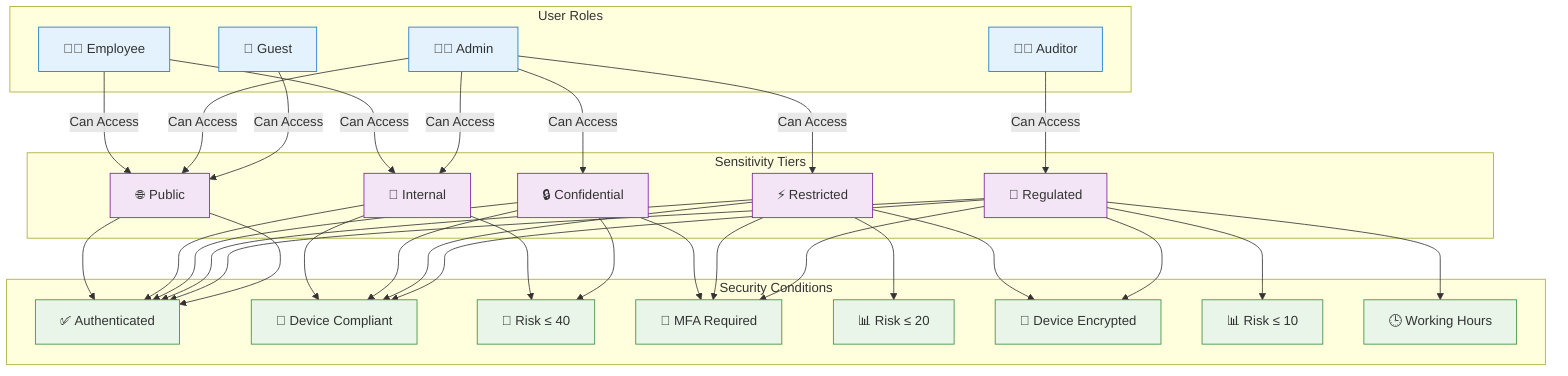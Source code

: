 graph TB
    subgraph ROLES [User Roles]
        R1[👨‍💼 Employee]
        R2[👨‍💻 Admin]
        R3[👨‍⚖️ Auditor]
        R4[👤 Guest]
    end
    
    subgraph TIERS [Sensitivity Tiers]
        T1[🌐 Public]
        T2[🏢 Internal]
        T3[🔒 Confidential]
        T4[⚡ Restricted]
        T5[📜 Regulated]
    end
    
    subgraph CONDITIONS [Security Conditions]
        C1[✅ Authenticated]
        C2[📱 Device Compliant]
        C3[🎯 Risk ≤ 40]
        C4[🔐 MFA Required]
        C5[📊 Risk ≤ 20]
        C6[💾 Device Encrypted]
        C7[📊 Risk ≤ 10]
        C8[🕒 Working Hours]
    end
    
    R1 -->|Can Access| T1
    R1 -->|Can Access| T2
    T1 --> C1
    T2 --> C1
    T2 --> C2
    T2 --> C3
    
    R2 -->|Can Access| T1
    R2 -->|Can Access| T2
    R2 -->|Can Access| T3
    R2 -->|Can Access| T4
    T3 --> C1
    T3 --> C2
    T3 --> C3
    T3 --> C4
    T4 --> C1
    T4 --> C2
    T4 --> C4
    T4 --> C5
    T4 --> C6
    
    R3 -->|Can Access| T5
    T5 --> C1
    T5 --> C2
    T5 --> C4
    T5 --> C7
    T5 --> C6
    T5 --> C8
    
    R4 -->|Can Access| T1
    T1 --> C1
    
    classDef role fill:#E3F2FD,stroke:#1976D2
    classDef tier fill:#F3E5F5,stroke:#7B1FA2
    classDef condition fill:#E8F5E8,stroke:#388E3C
    
    class R1,R2,R3,R4 role
    class T1,T2,T3,T4,T5 tier
    class C1,C2,C3,C4,C5,C6,C7,C8 condition